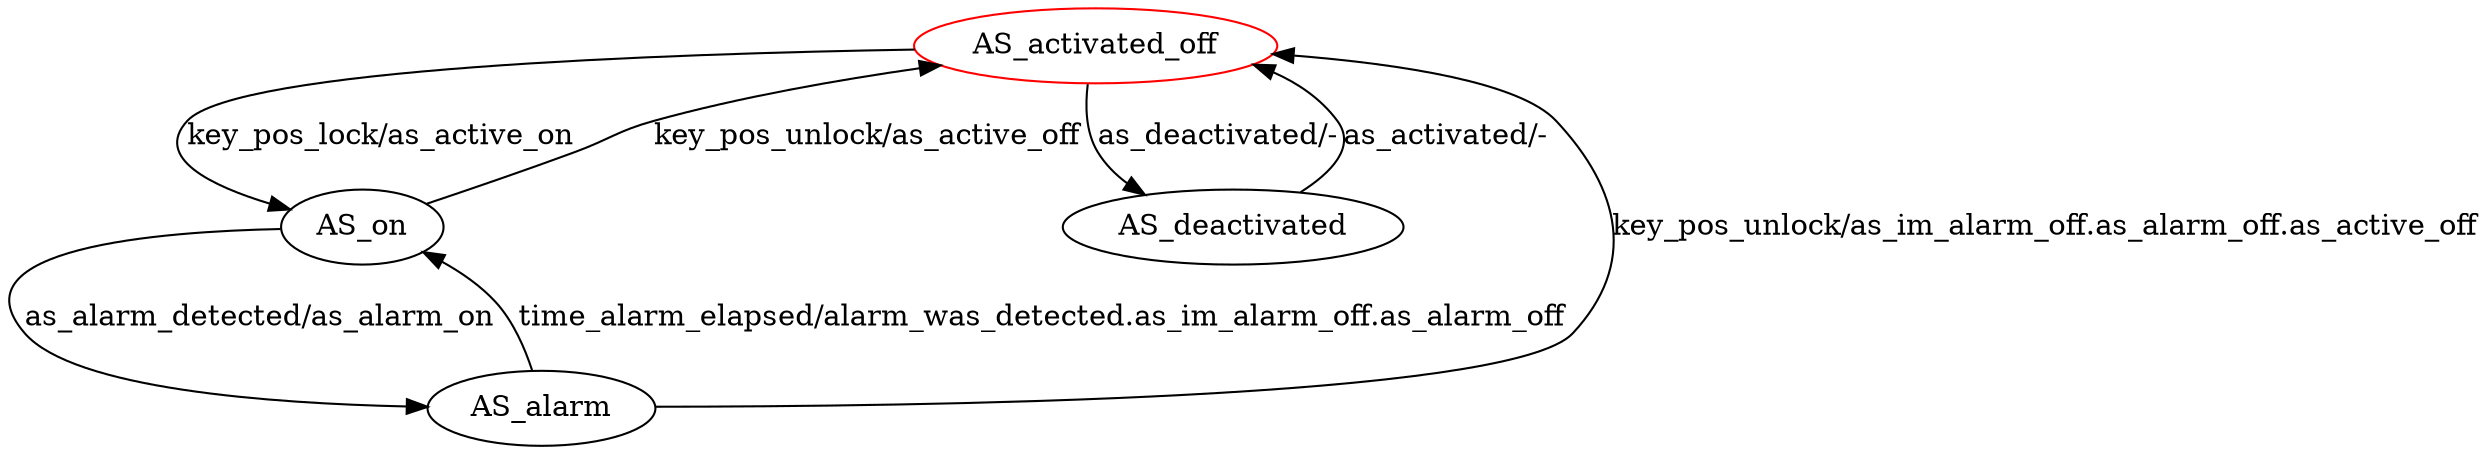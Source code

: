 digraph G {
label=""
AS_activated_off [color="red"]
AS_activated_off
AS_on
AS_alarm
AS_deactivated
AS_activated_off [label="AS_activated_off"];
AS_activated_off -> AS_on[label="key_pos_lock/as_active_on"]
AS_activated_off -> AS_deactivated[label="as_deactivated/-"]
AS_on [label="AS_on"];
AS_on -> AS_activated_off[label="key_pos_unlock/as_active_off"]
AS_on -> AS_alarm[label="as_alarm_detected/as_alarm_on"]
AS_alarm [label="AS_alarm"];
AS_alarm -> AS_activated_off[label="key_pos_unlock/as_im_alarm_off.as_alarm_off.as_active_off"]
AS_alarm -> AS_on[label="time_alarm_elapsed/alarm_was_detected.as_im_alarm_off.as_alarm_off"]
AS_deactivated [label="AS_deactivated"];
AS_deactivated -> AS_activated_off[label="as_activated/-"]
}